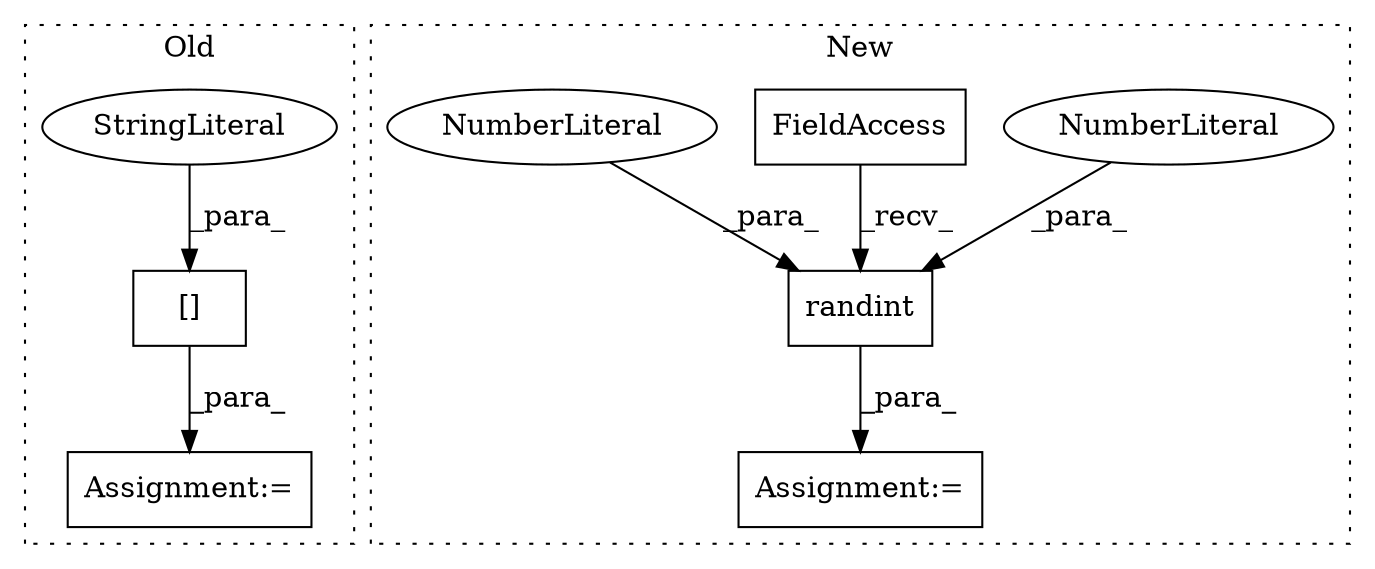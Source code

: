 digraph G {
subgraph cluster0 {
1 [label="[]" a="2" s="2868,2905" l="8,1" shape="box"];
6 [label="StringLiteral" a="45" s="2876" l="29" shape="ellipse"];
7 [label="Assignment:=" a="7" s="2867" l="1" shape="box"];
label = "Old";
style="dotted";
}
subgraph cluster1 {
2 [label="randint" a="32" s="2798,2824" l="8,1" shape="box"];
3 [label="NumberLiteral" a="34" s="2806" l="1" shape="ellipse"];
4 [label="FieldAccess" a="22" s="2785" l="5" shape="box"];
5 [label="Assignment:=" a="7" s="2784" l="1" shape="box"];
8 [label="NumberLiteral" a="34" s="2808" l="2" shape="ellipse"];
label = "New";
style="dotted";
}
1 -> 7 [label="_para_"];
2 -> 5 [label="_para_"];
3 -> 2 [label="_para_"];
4 -> 2 [label="_recv_"];
6 -> 1 [label="_para_"];
8 -> 2 [label="_para_"];
}